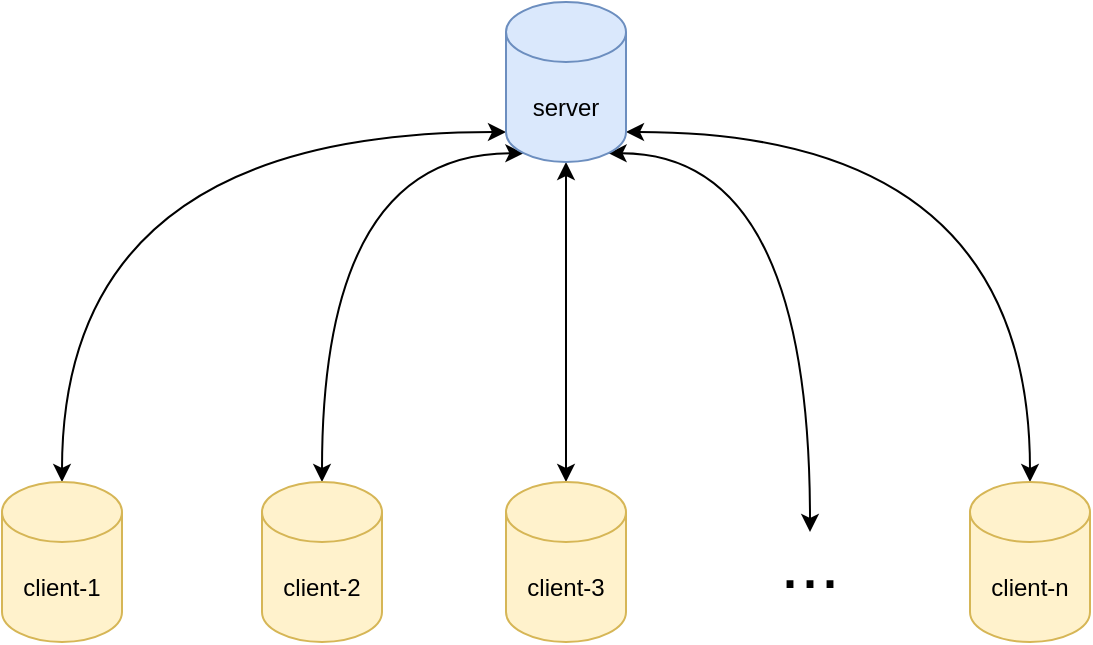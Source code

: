 <mxfile version="17.4.0" type="github">
  <diagram id="lW5KxGKu5kkgigs32EJq" name="Page-1">
    <mxGraphModel dx="1532" dy="682" grid="0" gridSize="10" guides="1" tooltips="1" connect="1" arrows="1" fold="1" page="0" pageScale="1" pageWidth="1169" pageHeight="827" math="0" shadow="0">
      <root>
        <mxCell id="0" />
        <mxCell id="1" parent="0" />
        <mxCell id="7cJpP_AxhTpt1eZ0yO74-8" style="edgeStyle=orthogonalEdgeStyle;rounded=0;orthogonalLoop=1;jettySize=auto;html=1;exitX=0;exitY=1;exitDx=0;exitDy=-15;exitPerimeter=0;fontSize=36;curved=1;startArrow=classic;startFill=1;" edge="1" parent="1" source="7cJpP_AxhTpt1eZ0yO74-1" target="7cJpP_AxhTpt1eZ0yO74-2">
          <mxGeometry relative="1" as="geometry" />
        </mxCell>
        <mxCell id="7cJpP_AxhTpt1eZ0yO74-9" style="edgeStyle=orthogonalEdgeStyle;curved=1;rounded=0;orthogonalLoop=1;jettySize=auto;html=1;exitX=0.145;exitY=1;exitDx=0;exitDy=-4.35;exitPerimeter=0;fontSize=36;startArrow=classic;startFill=1;" edge="1" parent="1" source="7cJpP_AxhTpt1eZ0yO74-1" target="7cJpP_AxhTpt1eZ0yO74-4">
          <mxGeometry relative="1" as="geometry" />
        </mxCell>
        <mxCell id="7cJpP_AxhTpt1eZ0yO74-10" style="edgeStyle=orthogonalEdgeStyle;curved=1;rounded=0;orthogonalLoop=1;jettySize=auto;html=1;exitX=0.5;exitY=1;exitDx=0;exitDy=0;exitPerimeter=0;fontSize=36;startArrow=classic;startFill=1;" edge="1" parent="1" source="7cJpP_AxhTpt1eZ0yO74-1" target="7cJpP_AxhTpt1eZ0yO74-5">
          <mxGeometry relative="1" as="geometry" />
        </mxCell>
        <mxCell id="7cJpP_AxhTpt1eZ0yO74-11" style="edgeStyle=orthogonalEdgeStyle;curved=1;rounded=0;orthogonalLoop=1;jettySize=auto;html=1;exitX=0.855;exitY=1;exitDx=0;exitDy=-4.35;exitPerimeter=0;entryX=0.5;entryY=0;entryDx=0;entryDy=0;fontSize=36;startArrow=classic;startFill=1;" edge="1" parent="1" source="7cJpP_AxhTpt1eZ0yO74-1" target="7cJpP_AxhTpt1eZ0yO74-7">
          <mxGeometry relative="1" as="geometry" />
        </mxCell>
        <mxCell id="7cJpP_AxhTpt1eZ0yO74-12" style="edgeStyle=orthogonalEdgeStyle;curved=1;rounded=0;orthogonalLoop=1;jettySize=auto;html=1;exitX=1;exitY=1;exitDx=0;exitDy=-15;exitPerimeter=0;fontSize=36;startArrow=classic;startFill=1;" edge="1" parent="1" source="7cJpP_AxhTpt1eZ0yO74-1" target="7cJpP_AxhTpt1eZ0yO74-6">
          <mxGeometry relative="1" as="geometry" />
        </mxCell>
        <mxCell id="7cJpP_AxhTpt1eZ0yO74-1" value="server" style="shape=cylinder3;whiteSpace=wrap;html=1;boundedLbl=1;backgroundOutline=1;size=15;fillColor=#dae8fc;strokeColor=#6c8ebf;" vertex="1" parent="1">
          <mxGeometry x="121" y="104" width="60" height="80" as="geometry" />
        </mxCell>
        <mxCell id="7cJpP_AxhTpt1eZ0yO74-2" value="client-1" style="shape=cylinder3;whiteSpace=wrap;html=1;boundedLbl=1;backgroundOutline=1;size=15;fillColor=#fff2cc;strokeColor=#d6b656;" vertex="1" parent="1">
          <mxGeometry x="-131" y="344" width="60" height="80" as="geometry" />
        </mxCell>
        <mxCell id="7cJpP_AxhTpt1eZ0yO74-4" value="client-2" style="shape=cylinder3;whiteSpace=wrap;html=1;boundedLbl=1;backgroundOutline=1;size=15;fillColor=#fff2cc;strokeColor=#d6b656;" vertex="1" parent="1">
          <mxGeometry x="-1" y="344" width="60" height="80" as="geometry" />
        </mxCell>
        <mxCell id="7cJpP_AxhTpt1eZ0yO74-5" value="client-3" style="shape=cylinder3;whiteSpace=wrap;html=1;boundedLbl=1;backgroundOutline=1;size=15;fillColor=#fff2cc;strokeColor=#d6b656;" vertex="1" parent="1">
          <mxGeometry x="121" y="344" width="60" height="80" as="geometry" />
        </mxCell>
        <mxCell id="7cJpP_AxhTpt1eZ0yO74-6" value="client-n" style="shape=cylinder3;whiteSpace=wrap;html=1;boundedLbl=1;backgroundOutline=1;size=15;fillColor=#fff2cc;strokeColor=#d6b656;" vertex="1" parent="1">
          <mxGeometry x="353" y="344" width="60" height="80" as="geometry" />
        </mxCell>
        <mxCell id="7cJpP_AxhTpt1eZ0yO74-7" value="&lt;font style=&quot;font-size: 36px&quot;&gt;...&lt;/font&gt;" style="text;html=1;strokeColor=none;fillColor=none;align=center;verticalAlign=middle;whiteSpace=wrap;rounded=0;" vertex="1" parent="1">
          <mxGeometry x="243" y="369" width="60" height="30" as="geometry" />
        </mxCell>
      </root>
    </mxGraphModel>
  </diagram>
</mxfile>
